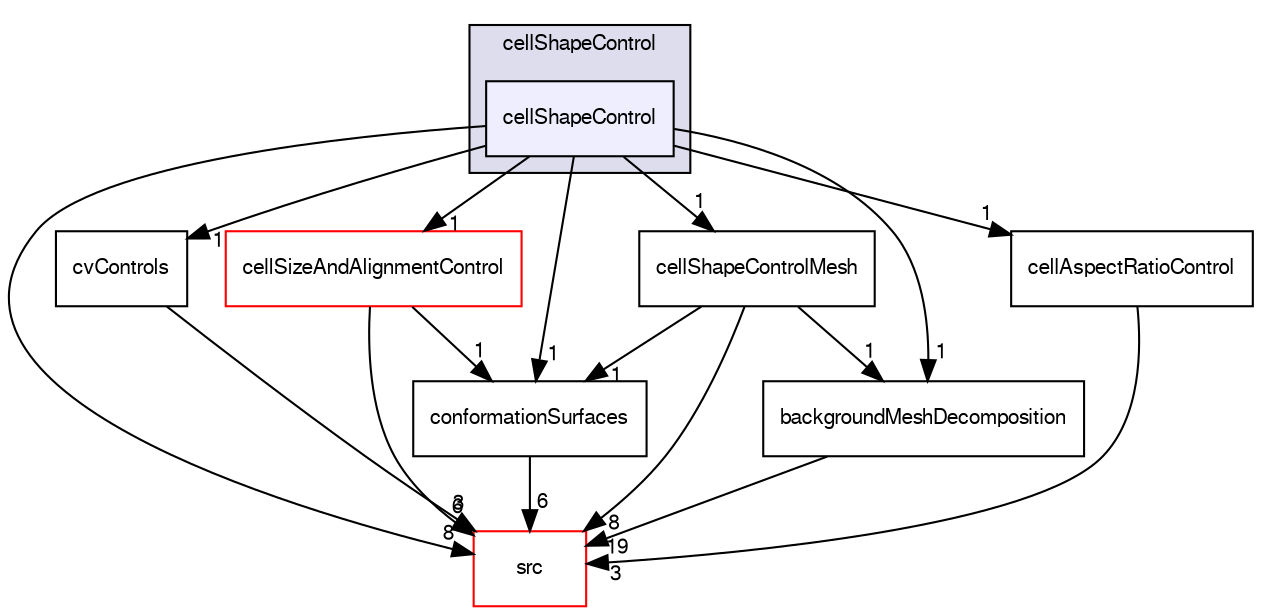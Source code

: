 digraph "applications/utilities/mesh/generation/foamyHexMesh/conformalVoronoiMesh/cellShapeControl/cellShapeControl" {
  bgcolor=transparent;
  compound=true
  node [ fontsize="10", fontname="FreeSans"];
  edge [ labelfontsize="10", labelfontname="FreeSans"];
  subgraph clusterdir_485e6c61ac1e1d556adbe52122e98a88 {
    graph [ bgcolor="#ddddee", pencolor="black", label="cellShapeControl" fontname="FreeSans", fontsize="10", URL="dir_485e6c61ac1e1d556adbe52122e98a88.html"]
  dir_e2e95cd0a776d00763f54e630b8bc759 [shape=box, label="cellShapeControl", style="filled", fillcolor="#eeeeff", pencolor="black", URL="dir_e2e95cd0a776d00763f54e630b8bc759.html"];
  }
  dir_05643186e53d2462fa607018bdeb2939 [shape=box label="cellSizeAndAlignmentControl" color="red" URL="dir_05643186e53d2462fa607018bdeb2939.html"];
  dir_68267d1309a1af8e8297ef4c3efbcdba [shape=box label="src" color="red" URL="dir_68267d1309a1af8e8297ef4c3efbcdba.html"];
  dir_78bb68ffa0a3fa35f1c3bae8b8720ebb [shape=box label="cvControls" URL="dir_78bb68ffa0a3fa35f1c3bae8b8720ebb.html"];
  dir_b76d5883d2ba2a9055ead2d1a88bec24 [shape=box label="conformationSurfaces" URL="dir_b76d5883d2ba2a9055ead2d1a88bec24.html"];
  dir_4e709cac60f3b91007ee017d7f912733 [shape=box label="backgroundMeshDecomposition" URL="dir_4e709cac60f3b91007ee017d7f912733.html"];
  dir_d931ce679712fcd14a217236e38befe4 [shape=box label="cellShapeControlMesh" URL="dir_d931ce679712fcd14a217236e38befe4.html"];
  dir_7a1caf562cb0a78c4f554c972b9c04db [shape=box label="cellAspectRatioControl" URL="dir_7a1caf562cb0a78c4f554c972b9c04db.html"];
  dir_e2e95cd0a776d00763f54e630b8bc759->dir_05643186e53d2462fa607018bdeb2939 [headlabel="1", labeldistance=1.5 headhref="dir_000353_000355.html"];
  dir_e2e95cd0a776d00763f54e630b8bc759->dir_68267d1309a1af8e8297ef4c3efbcdba [headlabel="8", labeldistance=1.5 headhref="dir_000353_000577.html"];
  dir_e2e95cd0a776d00763f54e630b8bc759->dir_78bb68ffa0a3fa35f1c3bae8b8720ebb [headlabel="1", labeldistance=1.5 headhref="dir_000353_000382.html"];
  dir_e2e95cd0a776d00763f54e630b8bc759->dir_b76d5883d2ba2a9055ead2d1a88bec24 [headlabel="1", labeldistance=1.5 headhref="dir_000353_000381.html"];
  dir_e2e95cd0a776d00763f54e630b8bc759->dir_4e709cac60f3b91007ee017d7f912733 [headlabel="1", labeldistance=1.5 headhref="dir_000353_000350.html"];
  dir_e2e95cd0a776d00763f54e630b8bc759->dir_d931ce679712fcd14a217236e38befe4 [headlabel="1", labeldistance=1.5 headhref="dir_000353_000354.html"];
  dir_e2e95cd0a776d00763f54e630b8bc759->dir_7a1caf562cb0a78c4f554c972b9c04db [headlabel="1", labeldistance=1.5 headhref="dir_000353_000352.html"];
  dir_05643186e53d2462fa607018bdeb2939->dir_68267d1309a1af8e8297ef4c3efbcdba [headlabel="6", labeldistance=1.5 headhref="dir_000355_000577.html"];
  dir_05643186e53d2462fa607018bdeb2939->dir_b76d5883d2ba2a9055ead2d1a88bec24 [headlabel="1", labeldistance=1.5 headhref="dir_000355_000381.html"];
  dir_78bb68ffa0a3fa35f1c3bae8b8720ebb->dir_68267d1309a1af8e8297ef4c3efbcdba [headlabel="3", labeldistance=1.5 headhref="dir_000382_000577.html"];
  dir_b76d5883d2ba2a9055ead2d1a88bec24->dir_68267d1309a1af8e8297ef4c3efbcdba [headlabel="6", labeldistance=1.5 headhref="dir_000381_000577.html"];
  dir_4e709cac60f3b91007ee017d7f912733->dir_68267d1309a1af8e8297ef4c3efbcdba [headlabel="19", labeldistance=1.5 headhref="dir_000350_000577.html"];
  dir_d931ce679712fcd14a217236e38befe4->dir_68267d1309a1af8e8297ef4c3efbcdba [headlabel="8", labeldistance=1.5 headhref="dir_000354_000577.html"];
  dir_d931ce679712fcd14a217236e38befe4->dir_b76d5883d2ba2a9055ead2d1a88bec24 [headlabel="1", labeldistance=1.5 headhref="dir_000354_000381.html"];
  dir_d931ce679712fcd14a217236e38befe4->dir_4e709cac60f3b91007ee017d7f912733 [headlabel="1", labeldistance=1.5 headhref="dir_000354_000350.html"];
  dir_7a1caf562cb0a78c4f554c972b9c04db->dir_68267d1309a1af8e8297ef4c3efbcdba [headlabel="3", labeldistance=1.5 headhref="dir_000352_000577.html"];
}
